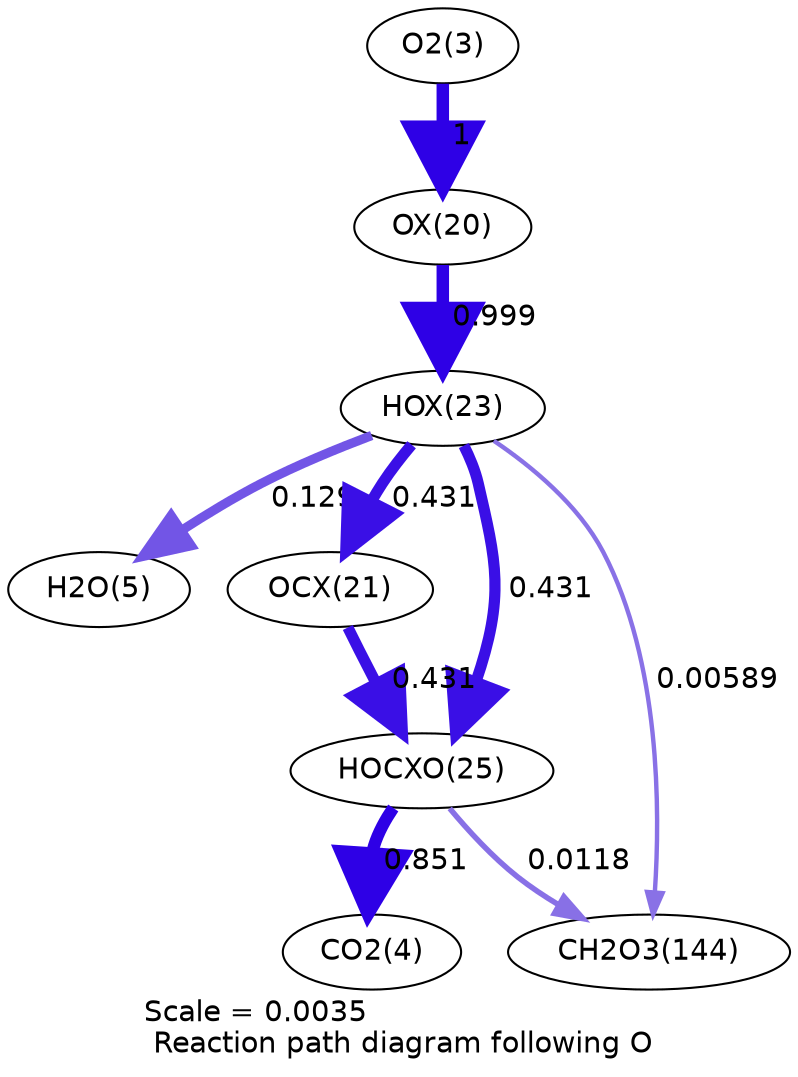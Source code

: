 digraph reaction_paths {
center=1;
s5 -> s24[fontname="Helvetica", penwidth=6, arrowsize=3, color="0.7, 1.5, 0.9"
, label=" 1"];
s24 -> s27[fontname="Helvetica", penwidth=6, arrowsize=3, color="0.7, 1.5, 0.9"
, label=" 0.999"];
s27 -> s7[fontname="Helvetica", penwidth=4.46, arrowsize=2.23, color="0.7, 0.629, 0.9"
, label=" 0.129"];
s27 -> s25[fontname="Helvetica", penwidth=5.36, arrowsize=2.68, color="0.7, 0.931, 0.9"
, label=" 0.431"];
s27 -> s29[fontname="Helvetica", penwidth=5.37, arrowsize=2.68, color="0.7, 0.931, 0.9"
, label=" 0.431"];
s27 -> s21[fontname="Helvetica", penwidth=2.12, arrowsize=1.06, color="0.7, 0.506, 0.9"
, label=" 0.00589"];
s25 -> s29[fontname="Helvetica", penwidth=5.37, arrowsize=2.68, color="0.7, 0.931, 0.9"
, label=" 0.431"];
s29 -> s6[fontname="Helvetica", penwidth=5.88, arrowsize=2.94, color="0.7, 1.35, 0.9"
, label=" 0.851"];
s29 -> s21[fontname="Helvetica", penwidth=2.65, arrowsize=1.32, color="0.7, 0.512, 0.9"
, label=" 0.0118"];
s5 [ fontname="Helvetica", label="O2(3)"];
s6 [ fontname="Helvetica", label="CO2(4)"];
s7 [ fontname="Helvetica", label="H2O(5)"];
s21 [ fontname="Helvetica", label="CH2O3(144)"];
s24 [ fontname="Helvetica", label="OX(20)"];
s25 [ fontname="Helvetica", label="OCX(21)"];
s27 [ fontname="Helvetica", label="HOX(23)"];
s29 [ fontname="Helvetica", label="HOCXO(25)"];
 label = "Scale = 0.0035\l Reaction path diagram following O";
 fontname = "Helvetica";
}
